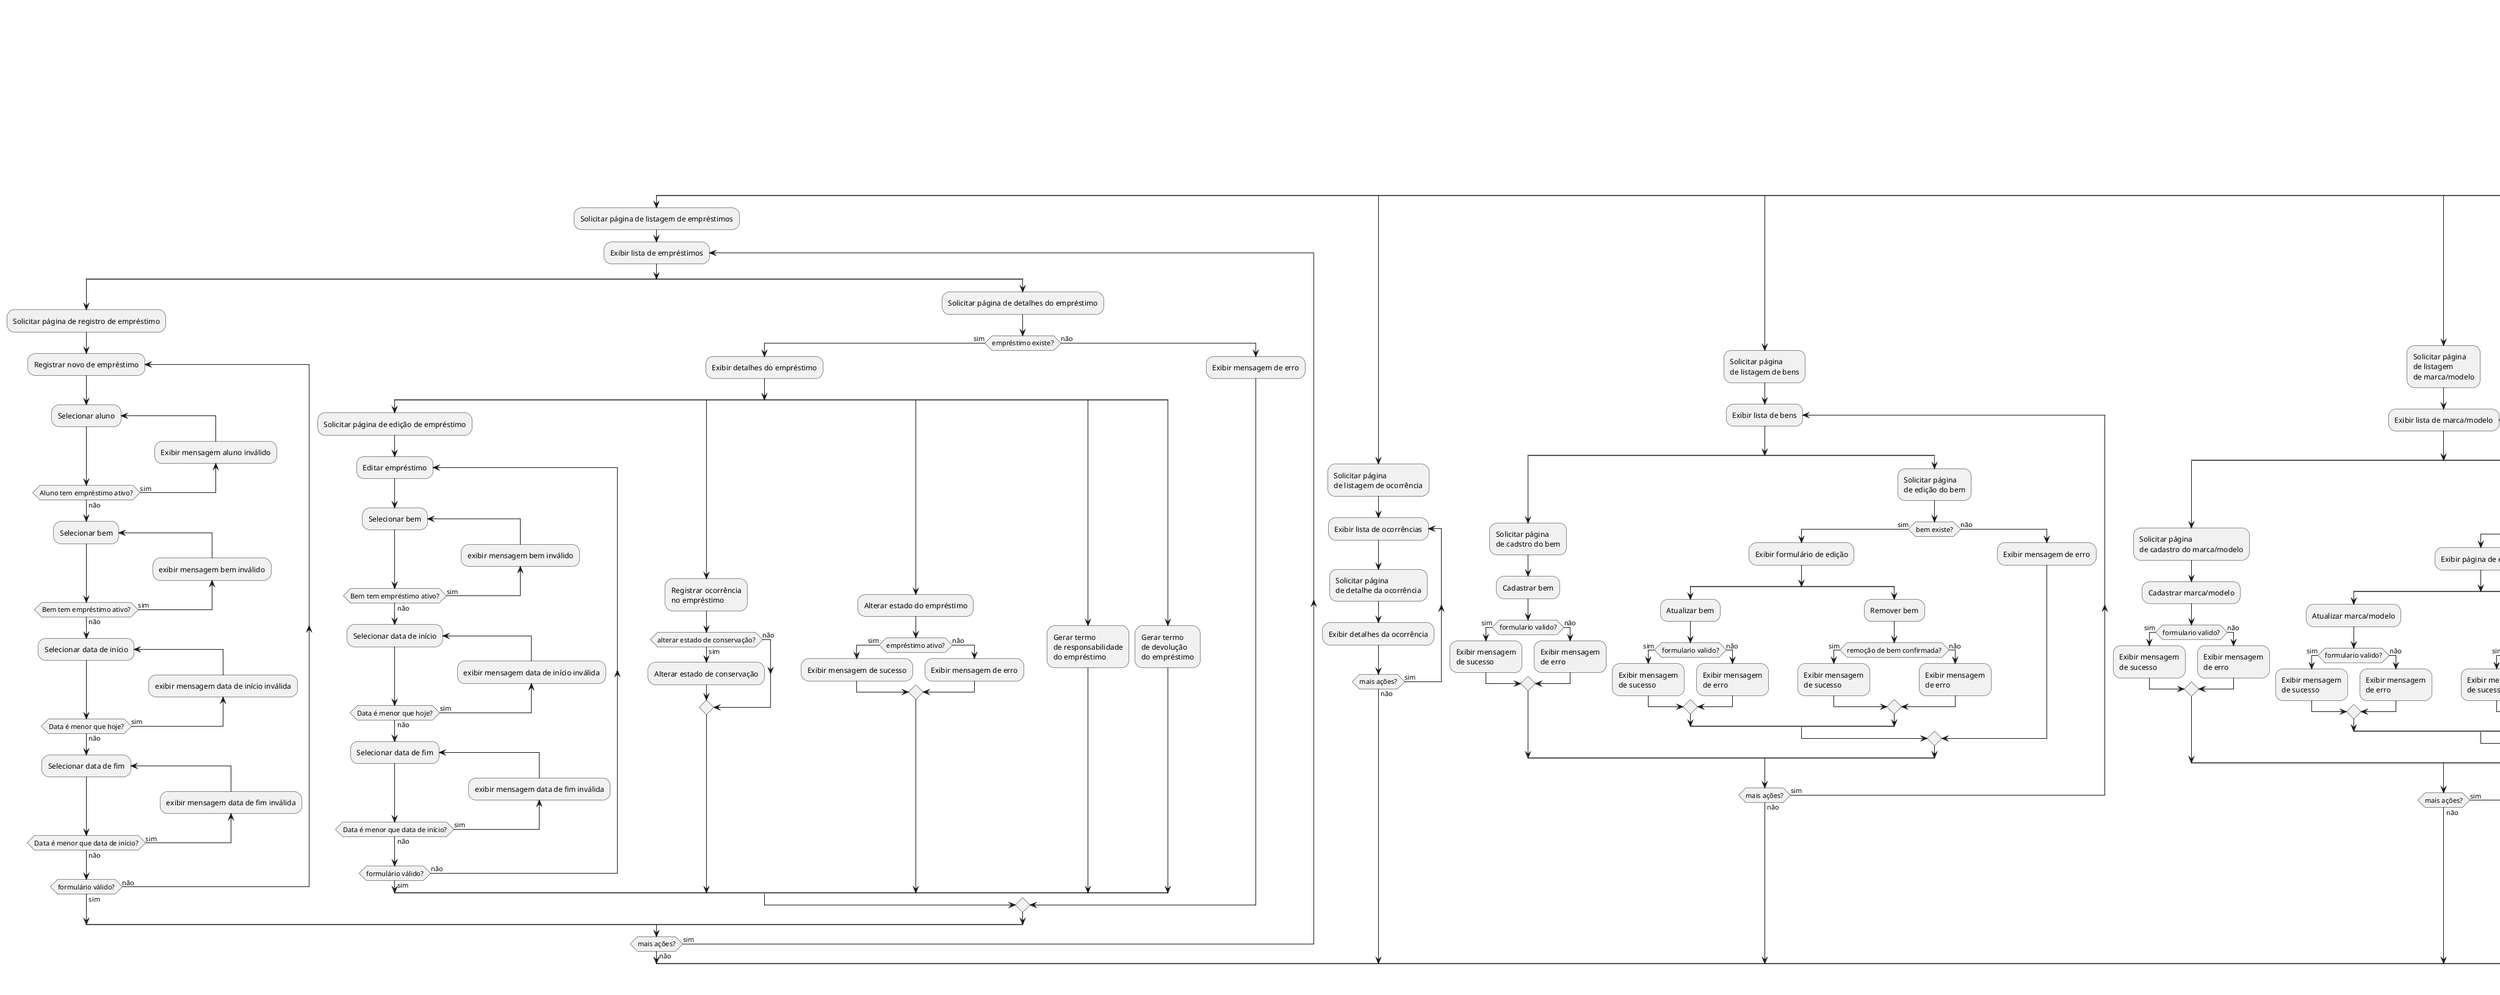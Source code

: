 @startuml sigemp-activity
start
repeat
    :Fazer login;
repeat while (usuario autenticado?) is (não) not (sim)

:Solicitar página de dashboard;

:Exibir dashboard;

split
    :Solicitar página de listagem de empréstimos;
    repeat :Exibir lista de empréstimos;
    split
        :Solicitar página de registro de empréstimo;
            repeat :Registrar novo de empréstimo;
                repeat :Selecionar aluno;
                    backward:Exibir mensagem aluno inválido;
                repeat while (Aluno tem empréstimo ativo?) is (sim) not (não)
                repeat :Selecionar bem;
                    backward:exibir mensagem bem inválido;
                repeat while (Bem tem empréstimo ativo?) is (sim) not (não)
                repeat :Selecionar data de início;
                    backward:exibir mensagem data de início inválida;
                repeat while (Data é menor que hoje?) is (sim) not (não)
                repeat :Selecionar data de fim;
                    backward:exibir mensagem data de fim inválida;
                repeat while (Data é menor que data de início?) is (sim) not (não)
            repeat while (formulário válido?) is (não) not (sim)
    split again
        :Solicitar página de detalhes do empréstimo;
        if (empréstimo existe?) then (sim)
            :Exibir detalhes do empréstimo;
            split
                :Solicitar página de edição de empréstimo;
                    repeat :Editar empréstimo;
                        repeat :Selecionar bem;
                            backward:exibir mensagem bem inválido;
                        repeat while (Bem tem empréstimo ativo?) is (sim) not (não)
                        repeat :Selecionar data de início;
                            backward:exibir mensagem data de início inválida;
                        repeat while (Data é menor que hoje?) is (sim) not (não)
                        repeat :Selecionar data de fim;
                            backward:exibir mensagem data de fim inválida;
                        repeat while (Data é menor que data de início?) is (sim) not (não)
                        repeat while (formulário válido?) is (não) not (sim)
            split again
                :Registrar ocorrência
                no empréstimo;
                if (alterar estado de conservação?) then (sim)
                    :Alterar estado de conservação;
                else (não)
                endif
            split again
                :Alterar estado do empréstimo;
                if (empréstimo ativo?) then (sim)
                    :Exibir mensagem de sucesso;
                else (não)
                    :Exibir mensagem de erro;
                endif
            split again
                :Gerar termo
                de responsabilidade
                do empréstimo;
            split again
                :Gerar termo
                de devolução
                do empréstimo;
            end split
        else (não)
            :Exibir mensagem de erro;
        endif
    end split
    repeat while (mais ações?) is (sim) not (não)
split again
    :Solicitar página
    de listagem de ocorrência;
    repeat :Exibir lista de ocorrências;
        :Solicitar página
        de detalhe da ocorrência;
        :Exibir detalhes da ocorrência;
    repeat while (mais ações?) is (sim) not (não)
split again
    :Solicitar página
    de listagem de bens;
    repeat :Exibir lista de bens;
        split
            :Solicitar página
            de cadstro do bem;
            :Cadastrar bem;
            if (formulario valido?) then (sim)
                :Exibir mensagem
                de sucesso;
            else (não)
                :Exibir mensagem
                de erro;
            endif
        split again
            :Solicitar página
            de edição do bem;
            if (bem existe?) then (sim)
                :Exibir formulário de edição;
                split
                    :Atualizar bem;
                    if (formulario valido?) then (sim)
                        :Exibir mensagem
                        de sucesso;
                    else (não)
                        :Exibir mensagem
                        de erro;
                    endif
                split again
                    :Remover bem;
                    if (remoção de bem confirmada?) then (sim)
                        :Exibir mensagem
                        de sucesso;
                    else (não)
                        :Exibir mensagem
                        de erro;
                    endif
                end split
            else (não)
                :Exibir mensagem de erro;
            endif
        end split
    repeat while (mais ações?) is (sim) not (não)
split again
    :Solicitar página
    de listagem
    de marca/modelo;
    repeat :Exibir lista de marca/modelo;
        split
            :Solicitar página
            de cadastro do marca/modelo;
            :Cadastrar marca/modelo;
            if (formulario valido?) then (sim)
                :Exibir mensagem
                de sucesso;
            else (não)
                :Exibir mensagem
                de erro;
            endif
        split again
            :Solicitar página
            de edição do marca/modelo;
            if (marca existe?) then (sim)
                :Exibir página de edição;
                split
                    :Atualizar marca/modelo;
                    if (formulario valido?) then (sim)
                        :Exibir mensagem
                        de sucesso;
                    else (não)
                        :Exibir mensagem
                        de erro;
                    endif
                split again
                    :Remover marca/modelo;
                    if (remoção de marca/modelo confirmada?) then (sim)
                        :Exibir mensagem
                        de sucesso;
                    else (não)
                        :Exibir mensagem
                        de erro;
                    endif
                end split
            else (não)
                :Exibir mensagem de erro;
            endif
        end split
    repeat while (mais ações?) is (sim) not (não)
split again
    :Solicitar página
    de listagem de tipos de bem;
    repeat :Exibir lista de tipos de bem;
        split
            :Solicitar página
            de cadastro do tipo de bem;
            :Cadastrar tipo de bem;
            if (formulario valido?) then (sim)
                :Exibir mensagem
                de sucesso;
            else (não)
                :Exibir mensagem
                de erro;
            endif
        split again
            :Solicitar página
            de edição do tipo de bem;
            if (tipo de bem existe?) then (sim)
                :Exibir página de edição;
                split
                    :Atualizar tipo de bem;
                    if (formulario valido?) then (sim)
                        :Exibir mensagem
                        de sucesso;
                    else (não)
                        :Exibir mensagem
                        de erro;
                    endif
                split again
                    :Remover tipo de bem;
                    if (remoção de tipo de bem confirmada?) then (sim)
                        :Exibir mensagem
                        de sucesso;
                    else (não)
                        :Exibir mensagem
                        de erro;
                    endif
                end split
            else (não)
                :Exibir mensagem de erro;
            endif
        end split
    repeat while (mais ações?) is (sim) not (não)
split again
    :Solicitar página
    de listagem graus
    de fragilidade;
    repeat :Exibir lista de graus de fragilidade;
        split
            :Solicitar página
            de cadastro do grau de fragilidade;
            :Cadastrar grau de fragilidade;
            if (usuário tem permissão?) then (sim)
                if (formulario valido?) then (sim)
                    :Exibir mensagem
                    de sucesso;
                else (não)
                    :Exibir mensagem
                    de erro;
                endif
            else (não)
                :Exibir mensagem
                de erro;
            endif
        split again
            :Solicitar página
            de edição do grau de fragilidade;
            if (usuário tem permissão?) then (sim)
                if (grau de fragilidade existe?) then (sim)
                    repeat :Exibir página de edição;
                    split
                        :Atualizar grau de fragilidade;
                        if (formulario valido?) then (sim)
                            :Exibir mensagem
                            de sucesso;
                        else (não)
                            :Exibir mensagem
                            de erro;
                        endif
                    split again
                        :Remover grau de fragilidade;
                        if (remoção de grau de fragilidade confirmada?) then (sim)
                            :Exibir mensagem
                            de sucesso;
                        else (não)
                            :Exibir mensagem
                            de erro;
                        endif
                    end split
                    repeat while (mais ações?) is (sim) not (não)
                else (não)
                    :Exibir mensagem de erro;
                endif
            else (não)
                :Exibir mensagem
                de erro;
            endif
        end split
    repeat while (mais ações?) is (sim) not (não)
split again
    :Solicitar página de listagem
    de estados de conservação;
    repeat :Exibir lista de estados de conservação;
        split
            :Solicitar página
            de cadastro do estado de conservação;
            :Cadastrar estado de conservação;
            if (usuário tem permissão?) then (sim)
                if (formulario valido?) then (sim)
                    :Exibir mensagem
                    de sucesso;
                else (não)
                    :Exibir mensagem
                    de erro;
                endif
            else (não)
                :Exibir mensagem
                de erro;
            endif
        split again
            :Solicitar página
            de edição do estado de conservação;
            if (usuário tem permissão?) then (sim)
                if (estado de conservação existe?) then (sim)
                    :Exibir página de edição;
                    split
                        :Atualizar estado de conservação;
                        if (formulario valido?) then (sim)
                            :Exibir mensagem
                            de sucesso;
                        else (não)
                            :Exibir mensagem
                            de erro;
                        endif
                    split again
                        :Remover estado de conservação;
                        if (remoção de estado de conservação confirmada?) then (sim)
                            :Exibir mensagem
                            de sucesso;
                        else (não)
                            :Exibir mensagem
                            de erro;
                        endif
                    end split
                    repeat
                    repeat while (mais ações?) is (sim) not (não)
                else (não)
                    :Exibir mensagem de erro;
                endif
            else (não)
                :Exibir mensagem
                de erro;
            endif
        end split
    repeat while (mais ações?) is (sim) not (não)
split again
    :Solicitar página de listagem
    de tipos de ocorrência;
    repeat :Exibir lista de tipos de ocorrência;
        split
            :Solicitar página
            de cadastro do tipo de ocorrência;
            :Cadastrar tipo de ocorrência;
            if (usuário tem permissão?) then (sim)
                if (formulario valido?) then (sim)
                    :Exibir mensagem
                    de sucesso;
                else (não)
                    :Exibir mensagem
                    de erro;
                endif
            else (não)
                :Exibir mensagem
                de erro;
            endif
        split again
            :Solicitar página
            de edição do tipo de ocorrência;
            if (usuário tem permissão?) then (sim)
                if (tipo de ocorrência existe?) then (sim)
                    :Exibir página de edição;
                    split
                        :Atualizar tipo de ocorrência;
                        if (formulario valido?) then (sim)
                            :Exibir mensagem
                            de sucesso;
                        else (não)
                            :Exibir mensagem
                            de erro;
                        endif
                    split again
                        :Remover tipo de ocorrência;
                        if (remoção de tipo de ocorrência confirmada?) then (sim)
                            :Exibir mensagem
                            de sucesso;
                        else (não)
                            :Exibir mensagem
                            de erro;
                        endif
                    end split
                    repeat
                    repeat while (mais ações?) is (sim) not (não)
                else (não)
                    :Exibir mensagem de erro;
                endif
            else (não)
                :Exibir mensagem
                de erro;
            endif
        end split
    repeat while (mais ações?) is (sim) not (não)
split again
    :Solicitar página de listagem de campi;
    repeat :Exibir lista de campi;
        split
            :Solicitar página
            de cadastro do campus;
            if (usuário tem permissão?) then (sim)
                :Cadastrar campus;
                if (formulario valido?) then (sim)
                    :Exibir mensagem
                    de sucesso;
                else (não)
                    :Exibir mensagem
                    de erro;
                endif
            else (não)
                :Exibir mensagem
                de erro;
            endif
        split again
            :Solicitar página
            de edição do campus;
            if (usuário tem permissão?) then (sim)
                if (campus existe?) then (sim)
                    :Exibir página de edição;
                    split
                        :Atualizar campus;
                        if (formulario valido?) then (sim)
                            :Exibir mensagem
                            de sucesso;
                        else (não)
                            :Exibir mensagem
                            de erro;
                        endif
                    split again
                        :Remover campus;
                        if (remoção de campus confirmada?) then (sim)
                            :Exibir mensagem
                            de sucesso;
                        else (não)
                            :Exibir mensagem
                            de erro;
                        endif
                    end split
                    repeat
                    repeat while (mais ações?) is (sim) not (não)
                else (não)
                    :Exibir mensagem de erro;
                endif
            else (não)
                :Exibir mensagem
                de erro;
            endif
        end split
    repeat while (mais ações?) is (sim) not (não)
split again
    :Solicitar página de listagem de cursos;
    repeat :Exibir lista de cursos;
        split
            :Solicitar página
            de cadastro do curso;
            if (usuário tem permissão?) then (sim)
                :Cadastrar curso;
                if (formulario valido?) then (sim)
                    :Exibir mensagem
                    de sucesso;
                else (não)
                    :Exibir mensagem
                    de erro;
                endif
            else (não)
                :Exibir mensagem
                de erro;
            endif
        split again
            :Solicitar página
            de edição do curso;
            if (usuário tem permissão?) then (sim)
                if (curso existe?) then (sim)
                    :Exibir página de edição;
                    split
                        :Atualizar curso;
                        if (formulario valido?) then (sim)
                            :Exibir mensagem
                            de sucesso;
                        else (não)
                            :Exibir mensagem
                            de erro;
                        endif
                    split again
                        :Remover curso;
                        if (remoção de curso confirmada?) then (sim)
                            :Exibir mensagem
                            de sucesso;
                        else (não)
                            :Exibir mensagem
                            de erro;
                        endif
                    end split
                    repeat
                    repeat while (mais ações?) is (sim) not (não)
                else (não)
                    :Exibir mensagem de erro;
                endif
            else (não)
                :Exibir mensagem
                de erro;
            endif
        end split
    repeat while (mais ações?) is (sim) not (não)
split again
    :Solicitar página de listagem de alunos;
    repeat :Exibir lista de alunos;
        split
            :Solicitar página
            de cadastro do aluno;
            :Cadastrar aluno;
            if (formulario valido?) then (sim)
                :Exibir mensagem
                de sucesso;
            else (não)
                :Exibir mensagem
                de erro;
            endif
        split again
            :Solicitar página
            de edição do aluno;
            if (aluno existe?) then (sim)
                :Exibir página de edição;
                split
                    :Atualizar aluno;
                    if (formulario valido?) then (sim)
                        :Exibir mensagem
                        de sucesso;
                    else (não)
                        :Exibir mensagem
                        de erro;
                    endif
                split again
                    :Remover aluno;
                    if (remoção de aluno confirmada?) then (sim)
                        :Exibir mensagem
                        de sucesso;
                    else (não)
                        :Exibir mensagem
                        de erro;
                    endif
                end split
            else (não)
                :Exibir mensagem de erro;
            endif
        end split
    repeat while (mais ações?) is (sim) not (não)
split again
    repeat :Solicitar página de listagem de membros;
    if (usuario tem permissão?) then (sim)
        :Exibir lista de membros;
        split
            :Solicitar página
            de cadastro do membro;
            :Cadastrar membro;
            if (formulario valido?) then (sim)
                :Exibir mensagem
                de sucesso;
            else (não)
                :Exibir mensagem
                de erro;
            endif
        split again
            :Solicitar página
            de edição do membro;
            if (membro existe?) then (sim)
                :Exibir página de edição;
                split
                    :Atualizar membro;
                    if (formulario valido?) then (sim)
                        :Exibir mensagem
                        de sucesso;
                    else (não)
                        :Exibir mensagem
                        de erro;
                    endif
                split again
                    :Remover membro;
                    if (remoção de membro confirmada?) then (sim)
                        :Exibir mensagem
                        de sucesso;
                    else (não)
                        :Exibir mensagem
                        de erro;
                    endif
                end split
            else (não)
                :Exibir mensagem de erro;
            endif
        end split
    else (não)
        :Exibir mensagem de erro;
    endif
    repeat while (mais ações?) is (sim) not (não)
end split
stop
@enduml
